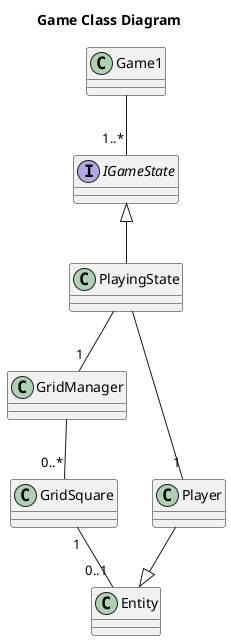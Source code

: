 @startuml Game Class Diagram

title Game Class Diagram

class Game1

interface IGameState

class Entity
class PlayingState
class GridManager
class GridSquare
class Player

Game1 -- "1..*" IGameState

IGameState <|-- PlayingState
PlayingState -- "1" GridManager
PlayingState -- "1" Player
Player --|> Entity
GridManager -- "0..*" GridSquare
GridSquare "1" -- "0..1" Entity

@enduml
